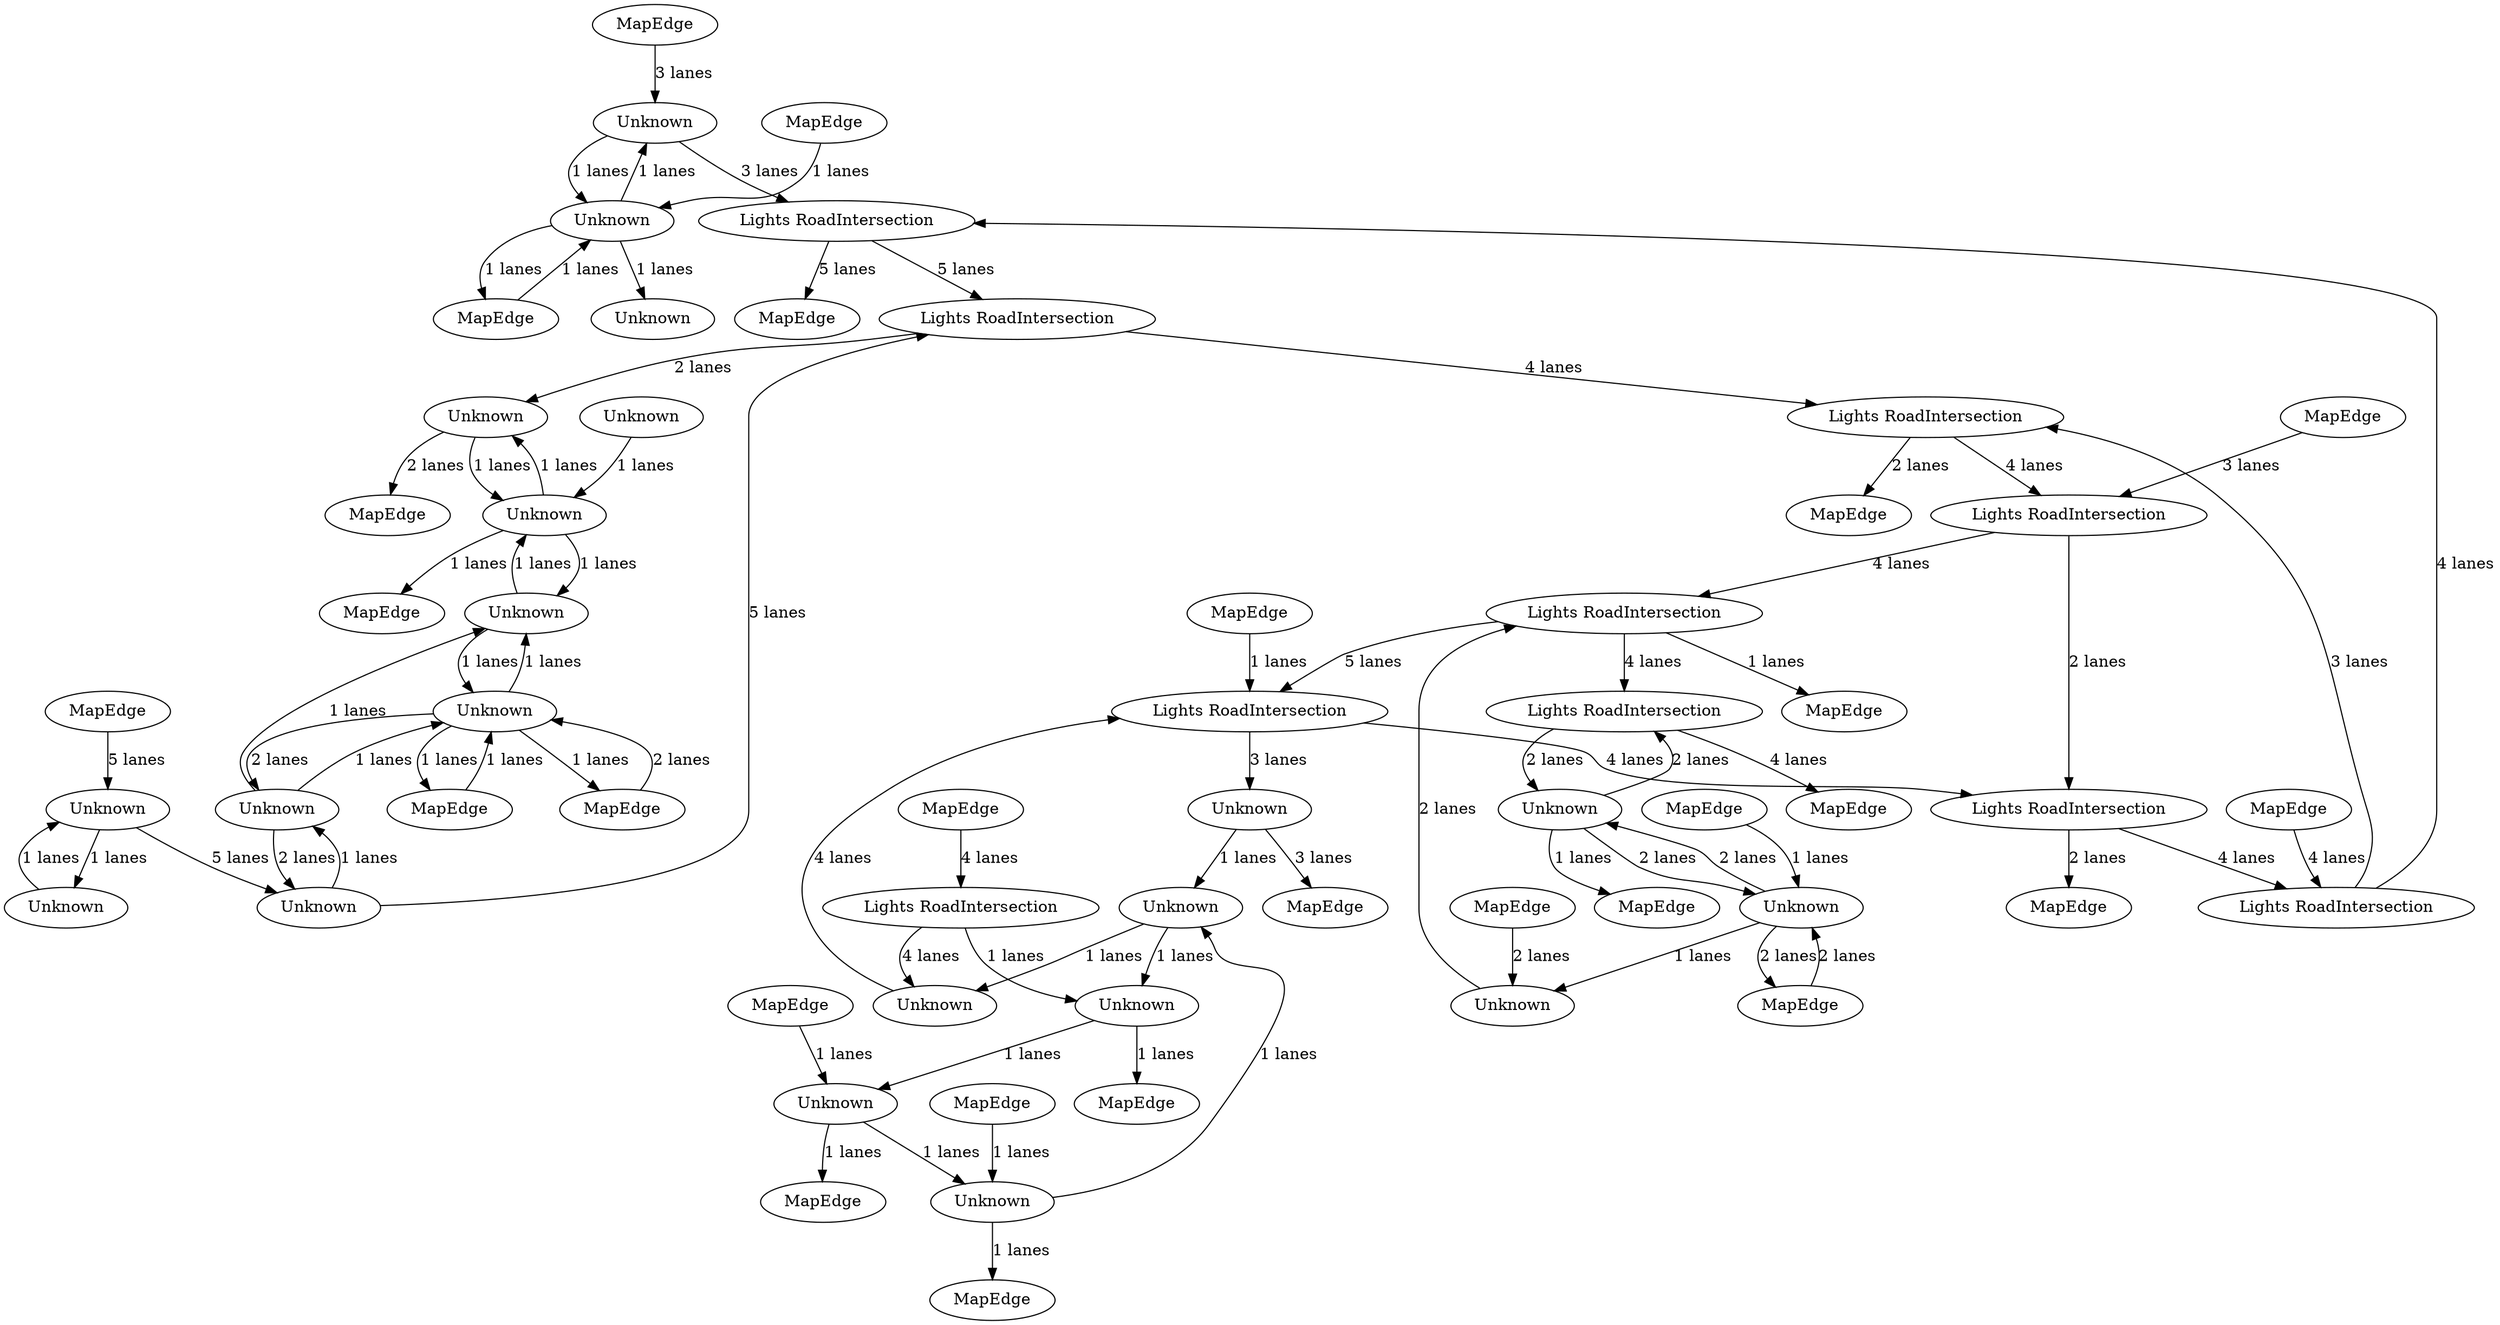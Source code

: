 digraph {
    0 [ label = "MapEdge" ]
    1 [ label = "MapEdge" ]
    2 [ label = "MapEdge" ]
    3 [ label = "MapEdge" ]
    4 [ label = "Unknown" ]
    5 [ label = "MapEdge" ]
    6 [ label = "Unknown" ]
    7 [ label = "Unknown" ]
    8 [ label = "Unknown" ]
    9 [ label = "MapEdge" ]
    10 [ label = "MapEdge" ]
    11 [ label = "Unknown" ]
    12 [ label = "MapEdge" ]
    13 [ label = "MapEdge" ]
    14 [ label = "MapEdge" ]
    15 [ label = "Unknown" ]
    16 [ label = "Unknown" ]
    17 [ label = "Unknown" ]
    18 [ label = "Unknown" ]
    19 [ label = "Unknown" ]
    20 [ label = "Unknown" ]
    21 [ label = "Lights RoadIntersection" ]
    22 [ label = "Lights RoadIntersection" ]
    23 [ label = "Unknown" ]
    24 [ label = "Lights RoadIntersection" ]
    25 [ label = "Lights RoadIntersection" ]
    26 [ label = "Unknown" ]
    27 [ label = "Lights RoadIntersection" ]
    28 [ label = "MapEdge" ]
    29 [ label = "Lights RoadIntersection" ]
    30 [ label = "MapEdge" ]
    31 [ label = "MapEdge" ]
    32 [ label = "Lights RoadIntersection" ]
    33 [ label = "Lights RoadIntersection" ]
    34 [ label = "MapEdge" ]
    35 [ label = "Unknown" ]
    36 [ label = "MapEdge" ]
    37 [ label = "Unknown" ]
    38 [ label = "Unknown" ]
    39 [ label = "Unknown" ]
    40 [ label = "MapEdge" ]
    41 [ label = "Unknown" ]
    42 [ label = "Unknown" ]
    43 [ label = "Lights RoadIntersection" ]
    44 [ label = "Lights RoadIntersection" ]
    45 [ label = "Unknown" ]
    46 [ label = "Unknown" ]
    47 [ label = "MapEdge" ]
    48 [ label = "MapEdge" ]
    49 [ label = "MapEdge" ]
    50 [ label = "MapEdge" ]
    51 [ label = "MapEdge" ]
    52 [ label = "MapEdge" ]
    53 [ label = "MapEdge" ]
    54 [ label = "MapEdge" ]
    55 [ label = "MapEdge" ]
    56 [ label = "MapEdge" ]
    57 [ label = "MapEdge" ]
    24 -> 12 [ label = "2 lanes" ]
    50 -> 41 [ label = "1 lanes" ]
    41 -> 26 [ label = "1 lanes" ]
    42 -> 51 [ label = "1 lanes" ]
    43 -> 42 [ label = "2 lanes" ]
    42 -> 43 [ label = "2 lanes" ]
    42 -> 41 [ label = "2 lanes" ]
    41 -> 42 [ label = "2 lanes" ]
    41 -> 28 [ label = "2 lanes" ]
    28 -> 41 [ label = "2 lanes" ]
    23 -> 20 [ label = "1 lanes" ]
    20 -> 23 [ label = "1 lanes" ]
    20 -> 3 [ label = "1 lanes" ]
    3 -> 20 [ label = "1 lanes" ]
    44 -> 45 [ label = "1 lanes" ]
    45 -> 46 [ label = "1 lanes" ]
    46 -> 47 [ label = "1 lanes" ]
    40 -> 39 [ label = "1 lanes" ]
    39 -> 38 [ label = "1 lanes" ]
    38 -> 37 [ label = "1 lanes" ]
    35 -> 38 [ label = "1 lanes" ]
    38 -> 45 [ label = "1 lanes" ]
    45 -> 49 [ label = "1 lanes" ]
    9 -> 8 [ label = "2 lanes" ]
    8 -> 9 [ label = "1 lanes" ]
    8 -> 7 [ label = "2 lanes" ]
    7 -> 8 [ label = "1 lanes" ]
    7 -> 11 [ label = "2 lanes" ]
    11 -> 7 [ label = "1 lanes" ]
    17 -> 16 [ label = "1 lanes" ]
    16 -> 17 [ label = "1 lanes" ]
    16 -> 15 [ label = "1 lanes" ]
    15 -> 16 [ label = "1 lanes" ]
    15 -> 8 [ label = "1 lanes" ]
    8 -> 15 [ label = "1 lanes" ]
    7 -> 15 [ label = "1 lanes" ]
    14 -> 26 [ label = "2 lanes" ]
    26 -> 32 [ label = "2 lanes" ]
    32 -> 43 [ label = "4 lanes" ]
    43 -> 52 [ label = "4 lanes" ]
    25 -> 24 [ label = "3 lanes" ]
    25 -> 22 [ label = "4 lanes" ]
    8 -> 1 [ label = "1 lanes" ]
    1 -> 8 [ label = "1 lanes" ]
    21 -> 17 [ label = "2 lanes" ]
    17 -> 10 [ label = "2 lanes" ]
    22 -> 21 [ label = "5 lanes" ]
    22 -> 0 [ label = "5 lanes" ]
    24 -> 27 [ label = "4 lanes" ]
    48 -> 46 [ label = "1 lanes" ]
    46 -> 39 [ label = "1 lanes" ]
    39 -> 56 [ label = "1 lanes" ]
    20 -> 18 [ label = "1 lanes" ]
    31 -> 20 [ label = "1 lanes" ]
    32 -> 33 [ label = "5 lanes" ]
    27 -> 29 [ label = "2 lanes" ]
    2 -> 6 [ label = "5 lanes" ]
    6 -> 11 [ label = "5 lanes" ]
    11 -> 21 [ label = "5 lanes" ]
    33 -> 35 [ label = "3 lanes" ]
    35 -> 57 [ label = "3 lanes" ]
    33 -> 29 [ label = "4 lanes" ]
    21 -> 24 [ label = "4 lanes" ]
    29 -> 36 [ label = "2 lanes" ]
    29 -> 25 [ label = "4 lanes" ]
    27 -> 32 [ label = "4 lanes" ]
    53 -> 44 [ label = "4 lanes" ]
    44 -> 37 [ label = "4 lanes" ]
    37 -> 33 [ label = "4 lanes" ]
    30 -> 23 [ label = "3 lanes" ]
    23 -> 22 [ label = "3 lanes" ]
    34 -> 25 [ label = "4 lanes" ]
    13 -> 27 [ label = "3 lanes" ]
    6 -> 4 [ label = "1 lanes" ]
    4 -> 6 [ label = "1 lanes" ]
    16 -> 5 [ label = "1 lanes" ]
    19 -> 16 [ label = "1 lanes" ]
    55 -> 33 [ label = "1 lanes" ]
    32 -> 54 [ label = "1 lanes" ]
}
